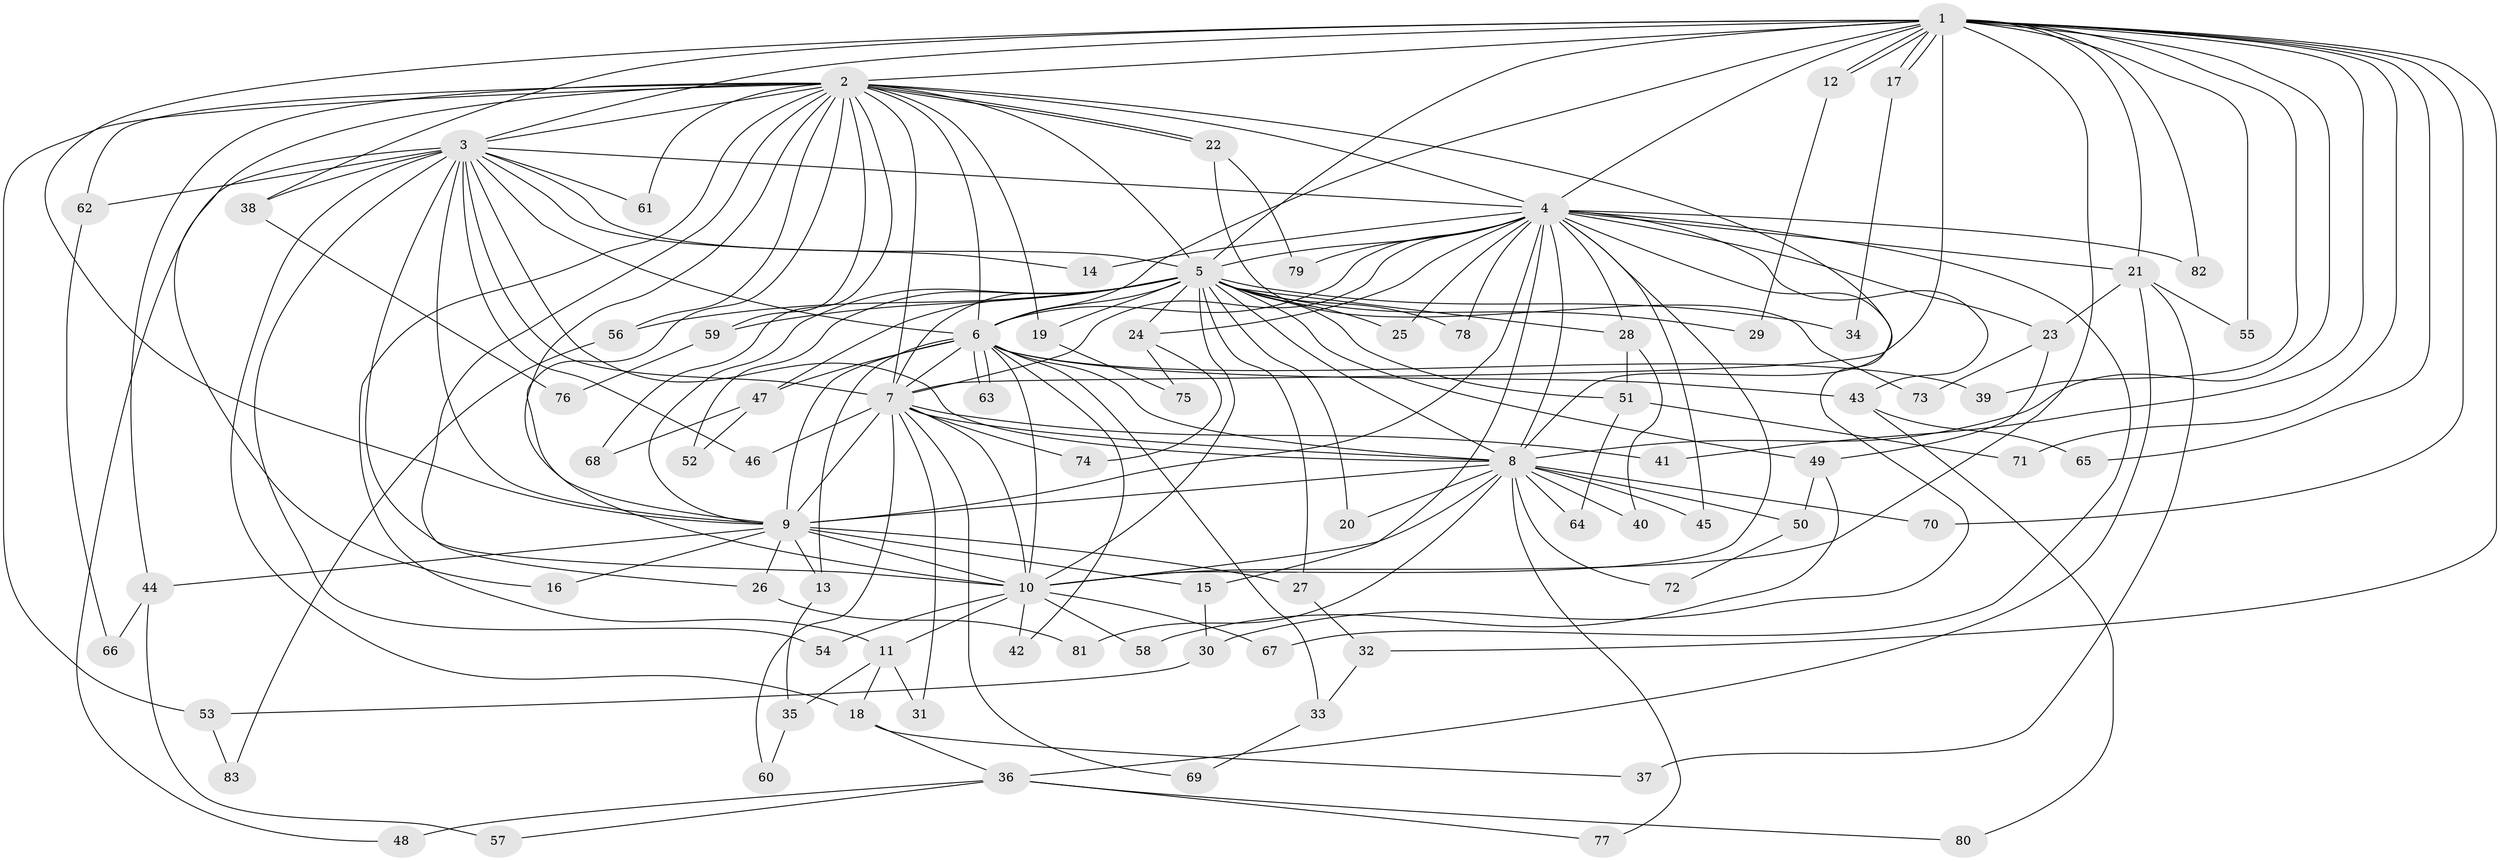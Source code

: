 // Generated by graph-tools (version 1.1) at 2025/13/03/09/25 04:13:48]
// undirected, 83 vertices, 191 edges
graph export_dot {
graph [start="1"]
  node [color=gray90,style=filled];
  1;
  2;
  3;
  4;
  5;
  6;
  7;
  8;
  9;
  10;
  11;
  12;
  13;
  14;
  15;
  16;
  17;
  18;
  19;
  20;
  21;
  22;
  23;
  24;
  25;
  26;
  27;
  28;
  29;
  30;
  31;
  32;
  33;
  34;
  35;
  36;
  37;
  38;
  39;
  40;
  41;
  42;
  43;
  44;
  45;
  46;
  47;
  48;
  49;
  50;
  51;
  52;
  53;
  54;
  55;
  56;
  57;
  58;
  59;
  60;
  61;
  62;
  63;
  64;
  65;
  66;
  67;
  68;
  69;
  70;
  71;
  72;
  73;
  74;
  75;
  76;
  77;
  78;
  79;
  80;
  81;
  82;
  83;
  1 -- 2;
  1 -- 3;
  1 -- 4;
  1 -- 5;
  1 -- 6;
  1 -- 7;
  1 -- 8;
  1 -- 9;
  1 -- 10;
  1 -- 12;
  1 -- 12;
  1 -- 17;
  1 -- 17;
  1 -- 21;
  1 -- 32;
  1 -- 38;
  1 -- 39;
  1 -- 41;
  1 -- 55;
  1 -- 65;
  1 -- 70;
  1 -- 71;
  1 -- 82;
  2 -- 3;
  2 -- 4;
  2 -- 5;
  2 -- 6;
  2 -- 7;
  2 -- 8;
  2 -- 9;
  2 -- 10;
  2 -- 11;
  2 -- 16;
  2 -- 19;
  2 -- 22;
  2 -- 22;
  2 -- 26;
  2 -- 44;
  2 -- 53;
  2 -- 56;
  2 -- 59;
  2 -- 61;
  2 -- 62;
  2 -- 68;
  3 -- 4;
  3 -- 5;
  3 -- 6;
  3 -- 7;
  3 -- 8;
  3 -- 9;
  3 -- 10;
  3 -- 14;
  3 -- 18;
  3 -- 38;
  3 -- 46;
  3 -- 48;
  3 -- 54;
  3 -- 61;
  3 -- 62;
  4 -- 5;
  4 -- 6;
  4 -- 7;
  4 -- 8;
  4 -- 9;
  4 -- 10;
  4 -- 14;
  4 -- 15;
  4 -- 21;
  4 -- 23;
  4 -- 24;
  4 -- 25;
  4 -- 28;
  4 -- 30;
  4 -- 43;
  4 -- 45;
  4 -- 67;
  4 -- 78;
  4 -- 79;
  4 -- 82;
  5 -- 6;
  5 -- 7;
  5 -- 8;
  5 -- 9;
  5 -- 10;
  5 -- 19;
  5 -- 20;
  5 -- 24;
  5 -- 25;
  5 -- 27;
  5 -- 28;
  5 -- 29;
  5 -- 34;
  5 -- 47;
  5 -- 49;
  5 -- 51;
  5 -- 52;
  5 -- 56;
  5 -- 59;
  5 -- 78;
  6 -- 7;
  6 -- 8;
  6 -- 9;
  6 -- 10;
  6 -- 13;
  6 -- 33;
  6 -- 39;
  6 -- 42;
  6 -- 43;
  6 -- 47;
  6 -- 63;
  6 -- 63;
  7 -- 8;
  7 -- 9;
  7 -- 10;
  7 -- 31;
  7 -- 41;
  7 -- 46;
  7 -- 60;
  7 -- 69;
  7 -- 74;
  8 -- 9;
  8 -- 10;
  8 -- 20;
  8 -- 40;
  8 -- 45;
  8 -- 50;
  8 -- 64;
  8 -- 70;
  8 -- 72;
  8 -- 77;
  8 -- 81;
  9 -- 10;
  9 -- 13;
  9 -- 15;
  9 -- 16;
  9 -- 26;
  9 -- 27;
  9 -- 44;
  10 -- 11;
  10 -- 42;
  10 -- 54;
  10 -- 58;
  10 -- 67;
  11 -- 18;
  11 -- 31;
  11 -- 35;
  12 -- 29;
  13 -- 35;
  15 -- 30;
  17 -- 34;
  18 -- 36;
  18 -- 37;
  19 -- 75;
  21 -- 23;
  21 -- 36;
  21 -- 37;
  21 -- 55;
  22 -- 73;
  22 -- 79;
  23 -- 49;
  23 -- 73;
  24 -- 74;
  24 -- 75;
  26 -- 81;
  27 -- 32;
  28 -- 40;
  28 -- 51;
  30 -- 53;
  32 -- 33;
  33 -- 69;
  35 -- 60;
  36 -- 48;
  36 -- 57;
  36 -- 77;
  36 -- 80;
  38 -- 76;
  43 -- 65;
  43 -- 80;
  44 -- 57;
  44 -- 66;
  47 -- 52;
  47 -- 68;
  49 -- 50;
  49 -- 58;
  50 -- 72;
  51 -- 64;
  51 -- 71;
  53 -- 83;
  56 -- 83;
  59 -- 76;
  62 -- 66;
}
